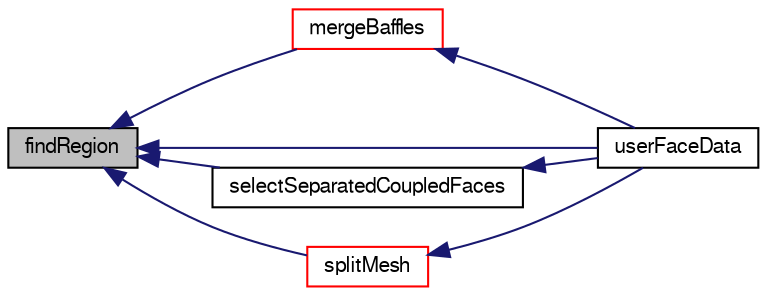 digraph "findRegion"
{
  bgcolor="transparent";
  edge [fontname="FreeSans",fontsize="10",labelfontname="FreeSans",labelfontsize="10"];
  node [fontname="FreeSans",fontsize="10",shape=record];
  rankdir="LR";
  Node11419 [label="findRegion",height=0.2,width=0.4,color="black", fillcolor="grey75", style="filled", fontcolor="black"];
  Node11419 -> Node11420 [dir="back",color="midnightblue",fontsize="10",style="solid",fontname="FreeSans"];
  Node11420 [label="mergeBaffles",height=0.2,width=0.4,color="red",URL="$a24662.html#aa959f1ef1377d3a4eaac5ff099280e50",tooltip="Merge baffles. Gets pairs of faces. "];
  Node11420 -> Node11422 [dir="back",color="midnightblue",fontsize="10",style="solid",fontname="FreeSans"];
  Node11422 [label="userFaceData",height=0.2,width=0.4,color="black",URL="$a24662.html#a2cb6efa4184bedfbed60b069881c26a3"];
  Node11419 -> Node11425 [dir="back",color="midnightblue",fontsize="10",style="solid",fontname="FreeSans"];
  Node11425 [label="selectSeparatedCoupledFaces",height=0.2,width=0.4,color="black",URL="$a24662.html#aad0ec878ae0c1b6970b67d1213bc3ab1",tooltip="Select coupled faces that are not collocated. "];
  Node11425 -> Node11422 [dir="back",color="midnightblue",fontsize="10",style="solid",fontname="FreeSans"];
  Node11419 -> Node11426 [dir="back",color="midnightblue",fontsize="10",style="solid",fontname="FreeSans"];
  Node11426 [label="splitMesh",height=0.2,width=0.4,color="red",URL="$a24662.html#a08f4ea0b833b94c474aa41d492a55d31",tooltip="Split off (with optional buffer layers) unreachable areas. "];
  Node11426 -> Node11422 [dir="back",color="midnightblue",fontsize="10",style="solid",fontname="FreeSans"];
  Node11419 -> Node11422 [dir="back",color="midnightblue",fontsize="10",style="solid",fontname="FreeSans"];
}
